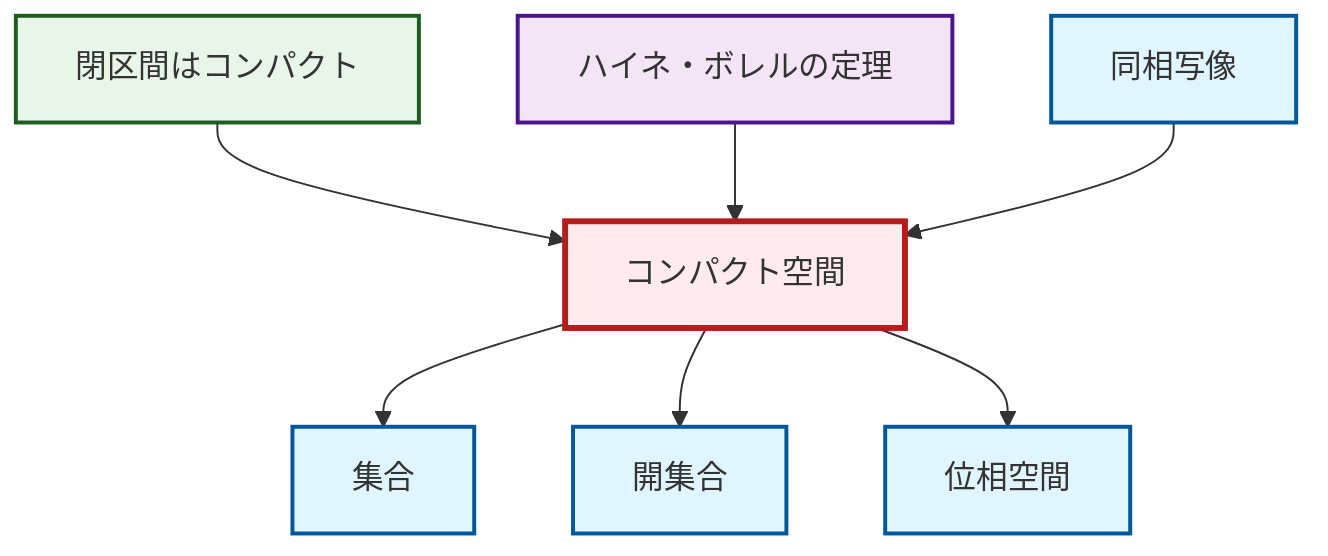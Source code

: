 graph TD
    classDef definition fill:#e1f5fe,stroke:#01579b,stroke-width:2px
    classDef theorem fill:#f3e5f5,stroke:#4a148c,stroke-width:2px
    classDef axiom fill:#fff3e0,stroke:#e65100,stroke-width:2px
    classDef example fill:#e8f5e9,stroke:#1b5e20,stroke-width:2px
    classDef current fill:#ffebee,stroke:#b71c1c,stroke-width:3px
    def-compact["コンパクト空間"]:::definition
    thm-heine-borel["ハイネ・ボレルの定理"]:::theorem
    def-homeomorphism["同相写像"]:::definition
    def-set["集合"]:::definition
    ex-closed-interval-compact["閉区間はコンパクト"]:::example
    def-open-set["開集合"]:::definition
    def-topological-space["位相空間"]:::definition
    def-compact --> def-set
    def-compact --> def-open-set
    def-compact --> def-topological-space
    ex-closed-interval-compact --> def-compact
    thm-heine-borel --> def-compact
    def-homeomorphism --> def-compact
    class def-compact current
